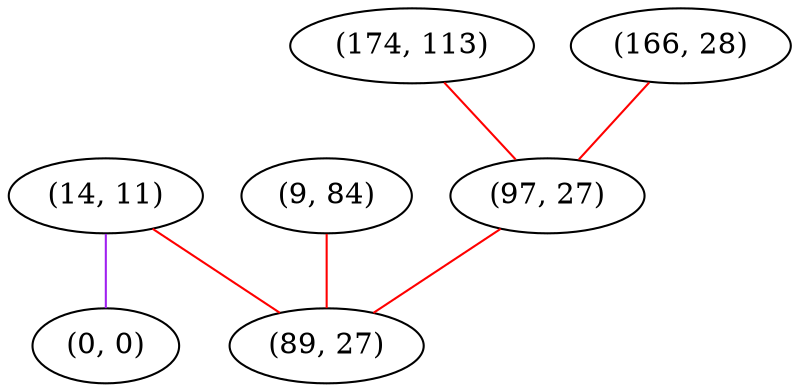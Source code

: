 graph "" {
"(14, 11)";
"(174, 113)";
"(0, 0)";
"(9, 84)";
"(166, 28)";
"(97, 27)";
"(89, 27)";
"(14, 11)" -- "(89, 27)"  [color=red, key=0, weight=1];
"(14, 11)" -- "(0, 0)"  [color=purple, key=0, weight=4];
"(174, 113)" -- "(97, 27)"  [color=red, key=0, weight=1];
"(9, 84)" -- "(89, 27)"  [color=red, key=0, weight=1];
"(166, 28)" -- "(97, 27)"  [color=red, key=0, weight=1];
"(97, 27)" -- "(89, 27)"  [color=red, key=0, weight=1];
}
